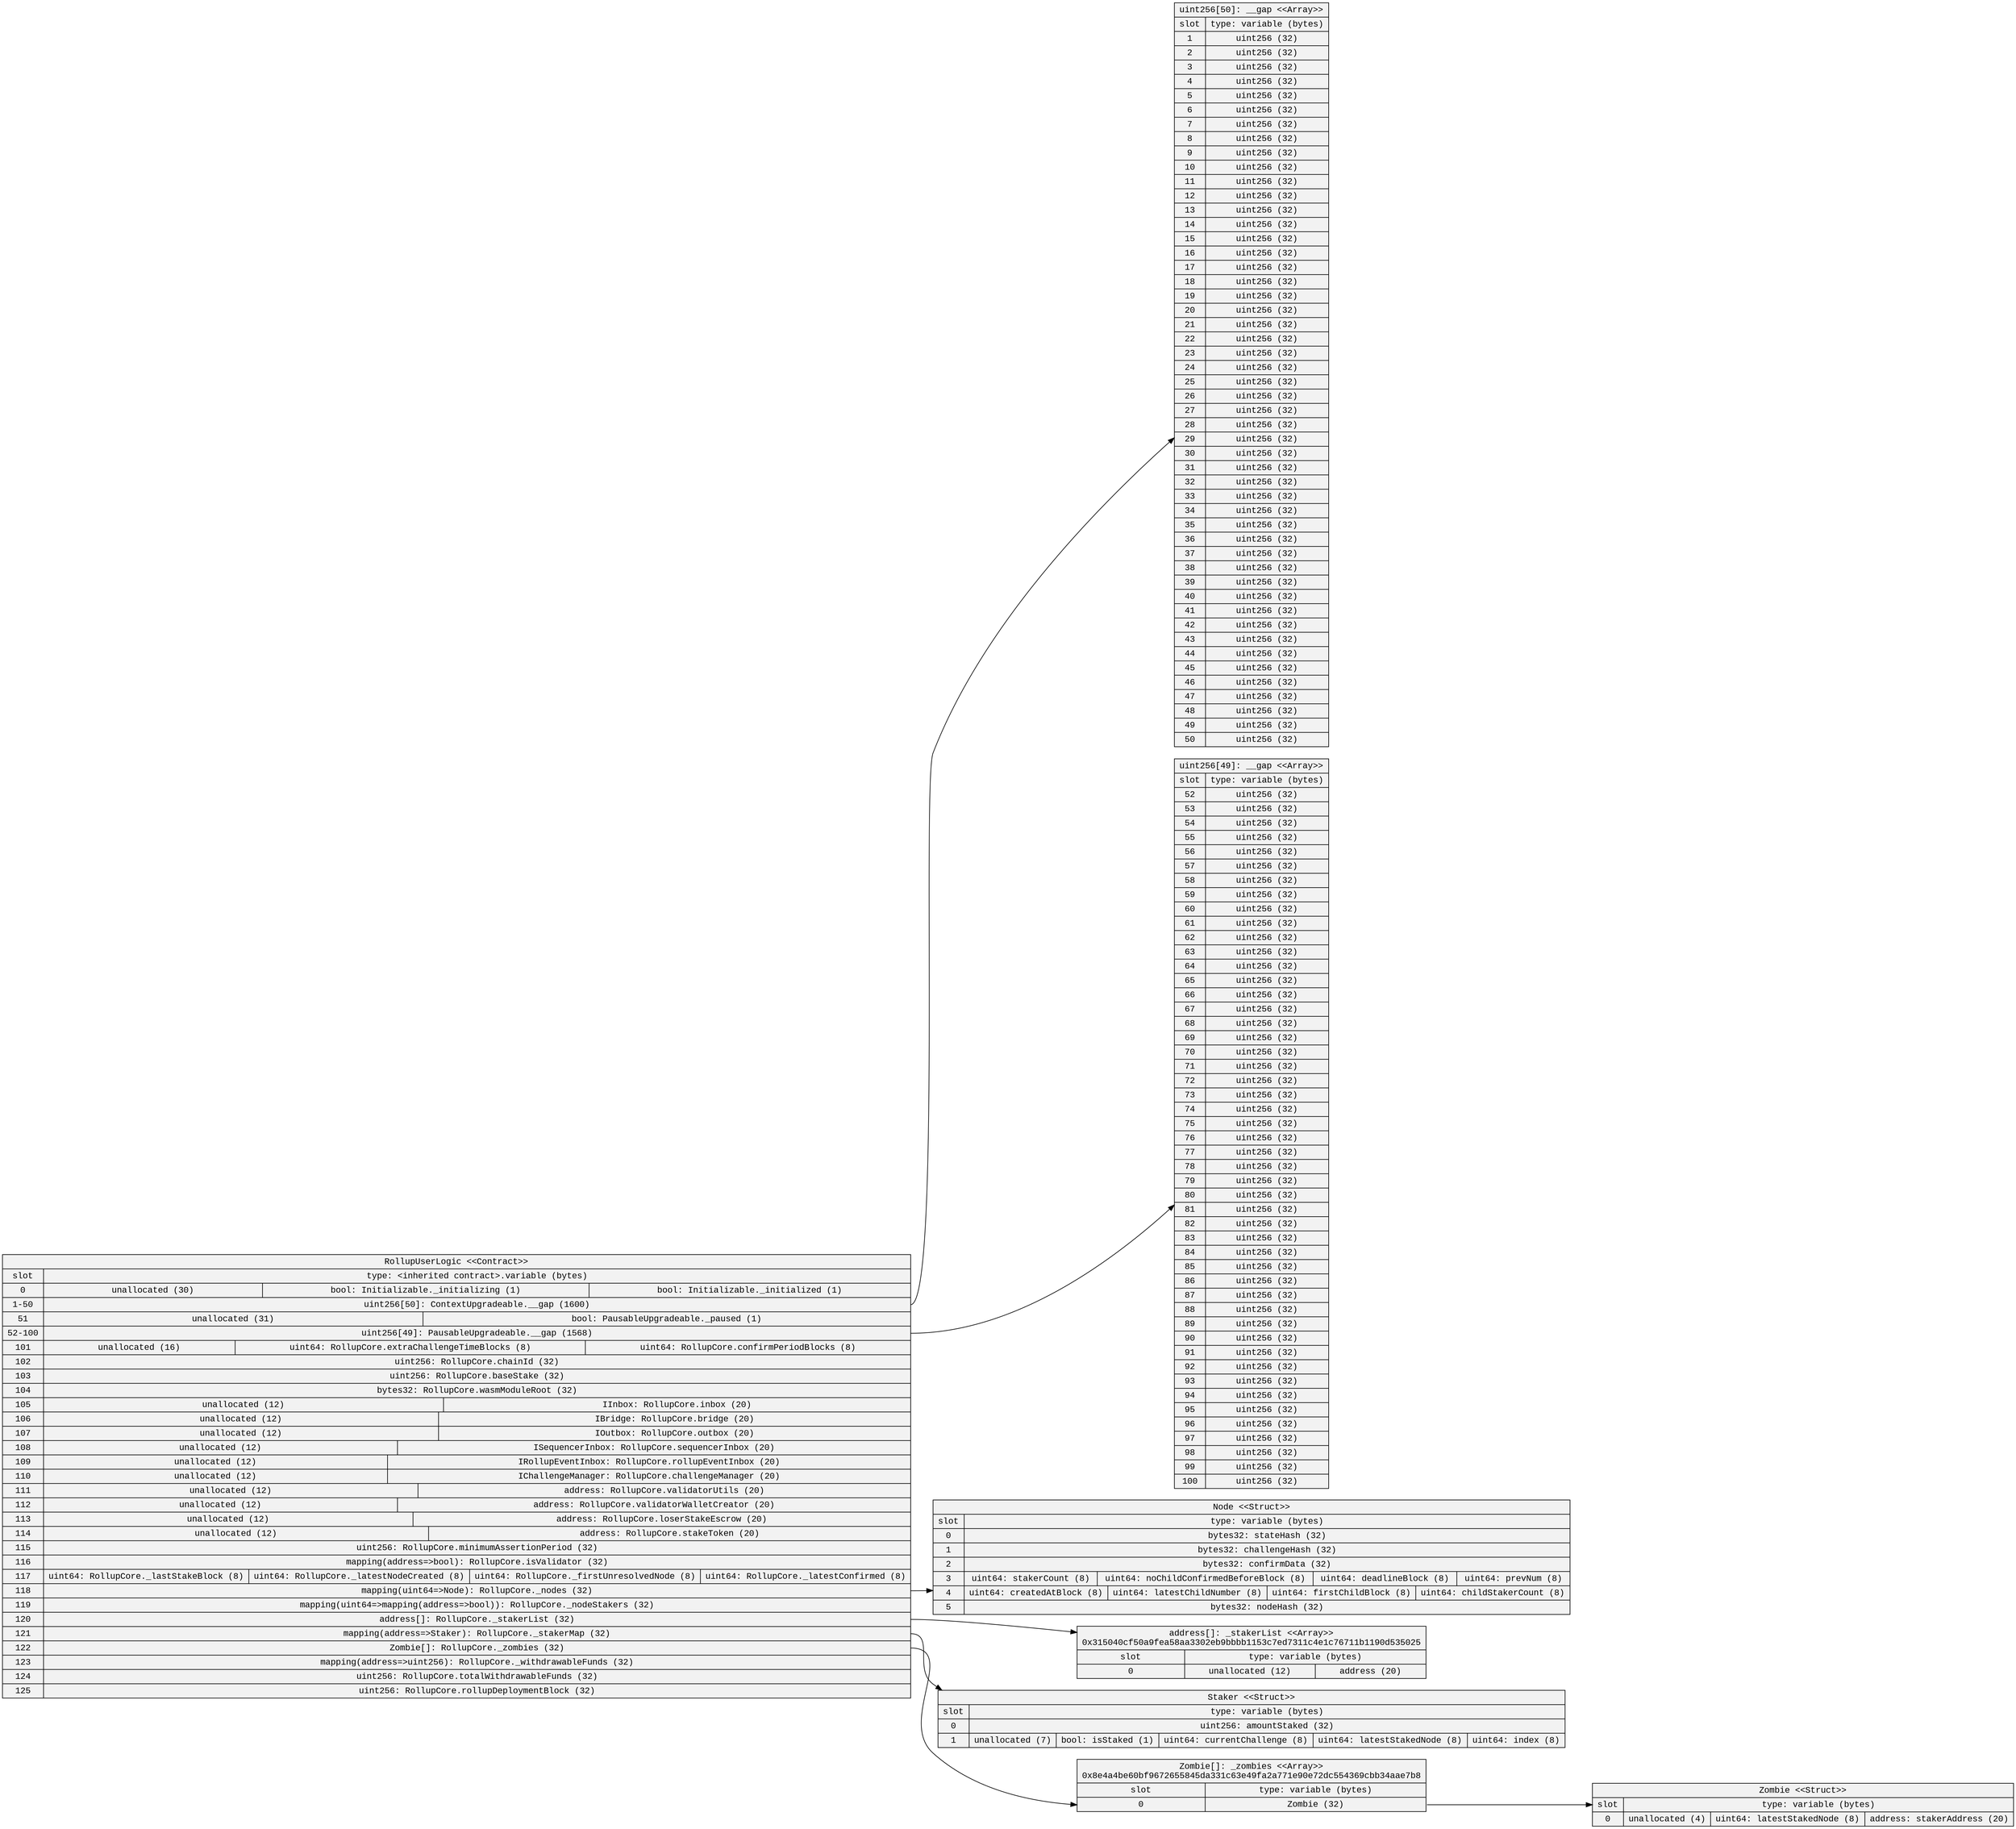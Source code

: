 
digraph StorageDiagram {
rankdir=LR
color=black
arrowhead=open
node [shape=record, style=filled, fillcolor=gray95 fontname="Courier New"]
8 [label="RollupUserLogic \<\<Contract\>\>\n | {{ slot| 0 | 1-50 | 51 | 52-100 | 101 | 102 | 103 | 104 | 105 | 106 | 107 | 108 | 109 | 110 | 111 | 112 | 113 | 114 | 115 | 116 | 117 | 118 | 119 | 120 | 121 | 122 | 123 | 124 | 125 } | { type: \<inherited contract\>.variable (bytes) | {  unallocated (30)  |  bool: Initializable._initializing (1)  |  bool: Initializable._initialized (1) } | { <53> uint256[50]: ContextUpgradeable.__gap (1600) } | {  unallocated (31)  |  bool: PausableUpgradeable._paused (1) } | { <104> uint256[49]: PausableUpgradeable.__gap (1568) } | {  unallocated (16)  |  uint64: RollupCore.extraChallengeTimeBlocks (8)  |  uint64: RollupCore.confirmPeriodBlocks (8) } | {  uint256: RollupCore.chainId (32) } | {  uint256: RollupCore.baseStake (32) } | {  bytes32: RollupCore.wasmModuleRoot (32) } | {  unallocated (12)  |  IInbox: RollupCore.inbox (20) } | {  unallocated (12)  |  IBridge: RollupCore.bridge (20) } | {  unallocated (12)  |  IOutbox: RollupCore.outbox (20) } | {  unallocated (12)  |  ISequencerInbox: RollupCore.sequencerInbox (20) } | {  unallocated (12)  |  IRollupEventInbox: RollupCore.rollupEventInbox (20) } | {  unallocated (12)  |  IChallengeManager: RollupCore.challengeManager (20) } | {  unallocated (12)  |  address: RollupCore.validatorUtils (20) } | {  unallocated (12)  |  address: RollupCore.validatorWalletCreator (20) } | {  unallocated (12)  |  address: RollupCore.loserStakeEscrow (20) } | {  unallocated (12)  |  address: RollupCore.stakeToken (20) } | {  uint256: RollupCore.minimumAssertionPeriod (32) } | {  mapping\(address=\>bool\): RollupCore.isValidator (32) } | {  uint64: RollupCore._lastStakeBlock (8)  |  uint64: RollupCore._latestNodeCreated (8)  |  uint64: RollupCore._firstUnresolvedNode (8)  |  uint64: RollupCore._latestConfirmed (8) } | { <138> mapping\(uint64=\>Node\): RollupCore._nodes (32) } | {  mapping\(uint64=\>mapping\(address=\>bool\)\): RollupCore._nodeStakers (32) } | { <141> address[]: RollupCore._stakerList (32) } | { <147> mapping\(address=\>Staker\): RollupCore._stakerMap (32) } | { <151> Zombie[]: RollupCore._zombies (32) } | {  mapping\(address=\>uint256\): RollupCore._withdrawableFunds (32) } | {  uint256: RollupCore.totalWithdrawableFunds (32) } | {  uint256: RollupCore.rollupDeploymentBlock (32) }}}"]

1 [label="uint256[50]: __gap \<\<Array\>\>\n | {{ slot| 1 | 2 | 3 | 4 | 5 | 6 | 7 | 8 | 9 | 10 | 11 | 12 | 13 | 14 | 15 | 16 | 17 | 18 | 19 | 20 | 21 | 22 | 23 | 24 | 25 | 26 | 27 | 28 | 29 | 30 | 31 | 32 | 33 | 34 | 35 | 36 | 37 | 38 | 39 | 40 | 41 | 42 | 43 | 44 | 45 | 46 | 47 | 48 | 49 | 50 } | { type: variable (bytes) | {  uint256 (32) } | {  uint256 (32) } | {  uint256 (32) } | {  uint256 (32) } | {  uint256 (32) } | {  uint256 (32) } | {  uint256 (32) } | {  uint256 (32) } | {  uint256 (32) } | {  uint256 (32) } | {  uint256 (32) } | {  uint256 (32) } | {  uint256 (32) } | {  uint256 (32) } | {  uint256 (32) } | {  uint256 (32) } | {  uint256 (32) } | {  uint256 (32) } | {  uint256 (32) } | {  uint256 (32) } | {  uint256 (32) } | {  uint256 (32) } | {  uint256 (32) } | {  uint256 (32) } | {  uint256 (32) } | {  uint256 (32) } | {  uint256 (32) } | {  uint256 (32) } | {  uint256 (32) } | {  uint256 (32) } | {  uint256 (32) } | {  uint256 (32) } | {  uint256 (32) } | {  uint256 (32) } | {  uint256 (32) } | {  uint256 (32) } | {  uint256 (32) } | {  uint256 (32) } | {  uint256 (32) } | {  uint256 (32) } | {  uint256 (32) } | {  uint256 (32) } | {  uint256 (32) } | {  uint256 (32) } | {  uint256 (32) } | {  uint256 (32) } | {  uint256 (32) } | {  uint256 (32) } | {  uint256 (32) } | {  uint256 (32) }}}"]

2 [label="uint256[49]: __gap \<\<Array\>\>\n | {{ slot| 52 | 53 | 54 | 55 | 56 | 57 | 58 | 59 | 60 | 61 | 62 | 63 | 64 | 65 | 66 | 67 | 68 | 69 | 70 | 71 | 72 | 73 | 74 | 75 | 76 | 77 | 78 | 79 | 80 | 81 | 82 | 83 | 84 | 85 | 86 | 87 | 88 | 89 | 90 | 91 | 92 | 93 | 94 | 95 | 96 | 97 | 98 | 99 | 100 } | { type: variable (bytes) | {  uint256 (32) } | {  uint256 (32) } | {  uint256 (32) } | {  uint256 (32) } | {  uint256 (32) } | {  uint256 (32) } | {  uint256 (32) } | {  uint256 (32) } | {  uint256 (32) } | {  uint256 (32) } | {  uint256 (32) } | {  uint256 (32) } | {  uint256 (32) } | {  uint256 (32) } | {  uint256 (32) } | {  uint256 (32) } | {  uint256 (32) } | {  uint256 (32) } | {  uint256 (32) } | {  uint256 (32) } | {  uint256 (32) } | {  uint256 (32) } | {  uint256 (32) } | {  uint256 (32) } | {  uint256 (32) } | {  uint256 (32) } | {  uint256 (32) } | {  uint256 (32) } | {  uint256 (32) } | {  uint256 (32) } | {  uint256 (32) } | {  uint256 (32) } | {  uint256 (32) } | {  uint256 (32) } | {  uint256 (32) } | {  uint256 (32) } | {  uint256 (32) } | {  uint256 (32) } | {  uint256 (32) } | {  uint256 (32) } | {  uint256 (32) } | {  uint256 (32) } | {  uint256 (32) } | {  uint256 (32) } | {  uint256 (32) } | {  uint256 (32) } | {  uint256 (32) } | {  uint256 (32) } | {  uint256 (32) }}}"]

3 [label="Node \<\<Struct\>\>\n | {{ slot| 0 | 1 | 2 | 3 | 4 | 5 } | { type: variable (bytes) | {  bytes32: stateHash (32) } | {  bytes32: challengeHash (32) } | {  bytes32: confirmData (32) } | {  uint64: stakerCount (8)  |  uint64: noChildConfirmedBeforeBlock (8)  |  uint64: deadlineBlock (8)  |  uint64: prevNum (8) } | {  uint64: createdAtBlock (8)  |  uint64: latestChildNumber (8)  |  uint64: firstChildBlock (8)  |  uint64: childStakerCount (8) } | {  bytes32: nodeHash (32) }}}"]

4 [label="address[]: _stakerList \<\<Array\>\>\n0x315040cf50a9fea58aa3302eb9bbbb1153c7ed7311c4e1c76711b1190d535025 | {{ slot| 0 } | { type: variable (bytes) | {  unallocated (12)  |  address (20) }}}"]

5 [label="Staker \<\<Struct\>\>\n | {{ slot| 0 | 1 } | { type: variable (bytes) | {  uint256: amountStaked (32) } | {  unallocated (7)  |  bool: isStaked (1)  |  uint64: currentChallenge (8)  |  uint64: latestStakedNode (8)  |  uint64: index (8) }}}"]

6 [label="Zombie \<\<Struct\>\>\n | {{ slot| 0 } | { type: variable (bytes) | {  unallocated (4)  |  uint64: latestStakedNode (8)  |  address: stakerAddress (20) }}}"]

7 [label="Zombie[]: _zombies \<\<Array\>\>\n0x8e4a4be60bf9672655845da331c63e49fa2a771e90e72dc554369cbb34aae7b8 | {{ slot| 0 } | { type: variable (bytes) | { <148> Zombie (32) }}}"]

 8:53 -> 1
 8:104 -> 2
 8:138 -> 3
 8:141 -> 4
 8:147 -> 5
 8:151 -> 7
 7:148 -> 6
}